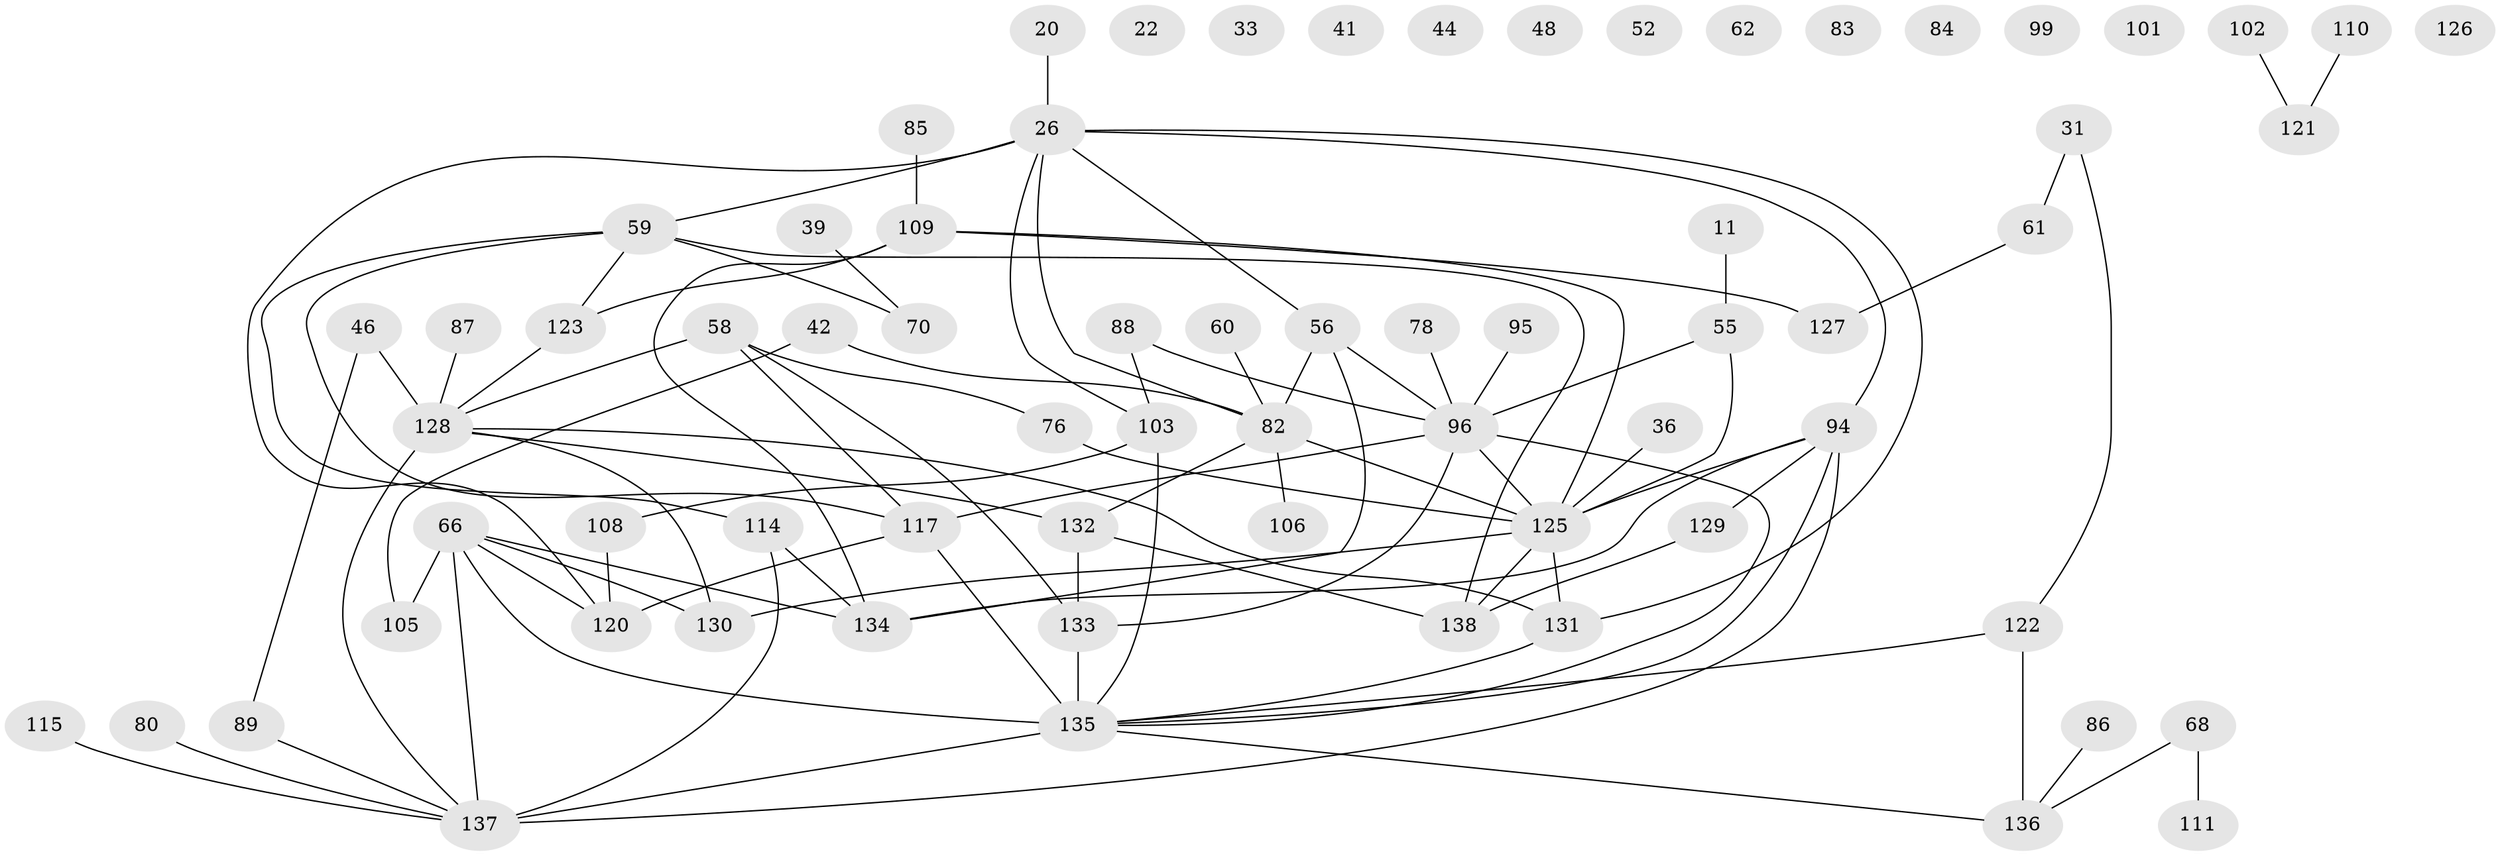 // original degree distribution, {4: 0.12318840579710146, 7: 0.021739130434782608, 5: 0.09420289855072464, 1: 0.2246376811594203, 3: 0.18840579710144928, 2: 0.2318840579710145, 0: 0.07246376811594203, 8: 0.007246376811594203, 6: 0.028985507246376812, 9: 0.007246376811594203}
// Generated by graph-tools (version 1.1) at 2025/39/03/09/25 04:39:54]
// undirected, 69 vertices, 94 edges
graph export_dot {
graph [start="1"]
  node [color=gray90,style=filled];
  11;
  20;
  22;
  26 [super="+7"];
  31;
  33;
  36;
  39;
  41;
  42;
  44;
  46;
  48;
  52;
  55 [super="+19"];
  56;
  58;
  59 [super="+28+34"];
  60;
  61;
  62;
  66 [super="+29+43+13"];
  68;
  70;
  76;
  78;
  80;
  82 [super="+6+4"];
  83;
  84 [super="+27"];
  85;
  86;
  87;
  88 [super="+25"];
  89;
  94 [super="+40+92"];
  95;
  96 [super="+47+63+73"];
  99;
  101 [super="+5"];
  102;
  103 [super="+12"];
  105 [super="+10"];
  106;
  108;
  109;
  110;
  111;
  114 [super="+91"];
  115;
  117 [super="+75"];
  120;
  121;
  122;
  123;
  125 [super="+3+50+16+119+81+104"];
  126;
  127;
  128 [super="+2+57+112"];
  129 [super="+51+124"];
  130;
  131 [super="+79"];
  132 [super="+53"];
  133 [super="+113+107"];
  134;
  135 [super="+97+98"];
  136 [super="+24+54+23+116"];
  137 [super="+100+118"];
  138;
  11 -- 55;
  20 -- 26 [weight=2];
  26 -- 56 [weight=2];
  26 -- 59 [weight=2];
  26 -- 82;
  26 -- 120;
  26 -- 131;
  26 -- 103;
  26 -- 94;
  31 -- 61;
  31 -- 122;
  36 -- 125;
  39 -- 70;
  42 -- 82;
  42 -- 105;
  46 -- 89;
  46 -- 128;
  55 -- 125 [weight=3];
  55 -- 96;
  56 -- 134;
  56 -- 82;
  56 -- 96;
  58 -- 76;
  58 -- 117;
  58 -- 128;
  58 -- 133;
  59 -- 123;
  59 -- 138;
  59 -- 117 [weight=2];
  59 -- 70;
  59 -- 114;
  60 -- 82;
  61 -- 127;
  66 -- 105 [weight=2];
  66 -- 134;
  66 -- 130;
  66 -- 120;
  66 -- 137 [weight=2];
  66 -- 135;
  68 -- 111;
  68 -- 136;
  76 -- 125;
  78 -- 96;
  80 -- 137;
  82 -- 106;
  82 -- 132;
  82 -- 125 [weight=2];
  85 -- 109;
  86 -- 136;
  87 -- 128;
  88 -- 103;
  88 -- 96;
  89 -- 137;
  94 -- 134;
  94 -- 129;
  94 -- 125 [weight=2];
  94 -- 137 [weight=3];
  94 -- 135;
  95 -- 96;
  96 -- 125 [weight=3];
  96 -- 117;
  96 -- 135;
  96 -- 133;
  102 -- 121;
  103 -- 108;
  103 -- 135;
  108 -- 120;
  109 -- 123;
  109 -- 127;
  109 -- 134;
  109 -- 125 [weight=2];
  110 -- 121;
  114 -- 134;
  114 -- 137;
  115 -- 137;
  117 -- 120 [weight=2];
  117 -- 135 [weight=2];
  122 -- 136 [weight=2];
  122 -- 135;
  123 -- 128;
  125 -- 138;
  125 -- 130;
  125 -- 131;
  128 -- 132;
  128 -- 130;
  128 -- 131;
  128 -- 137 [weight=2];
  129 -- 138;
  131 -- 135;
  132 -- 138;
  132 -- 133;
  133 -- 135 [weight=2];
  135 -- 137 [weight=2];
  135 -- 136;
}
